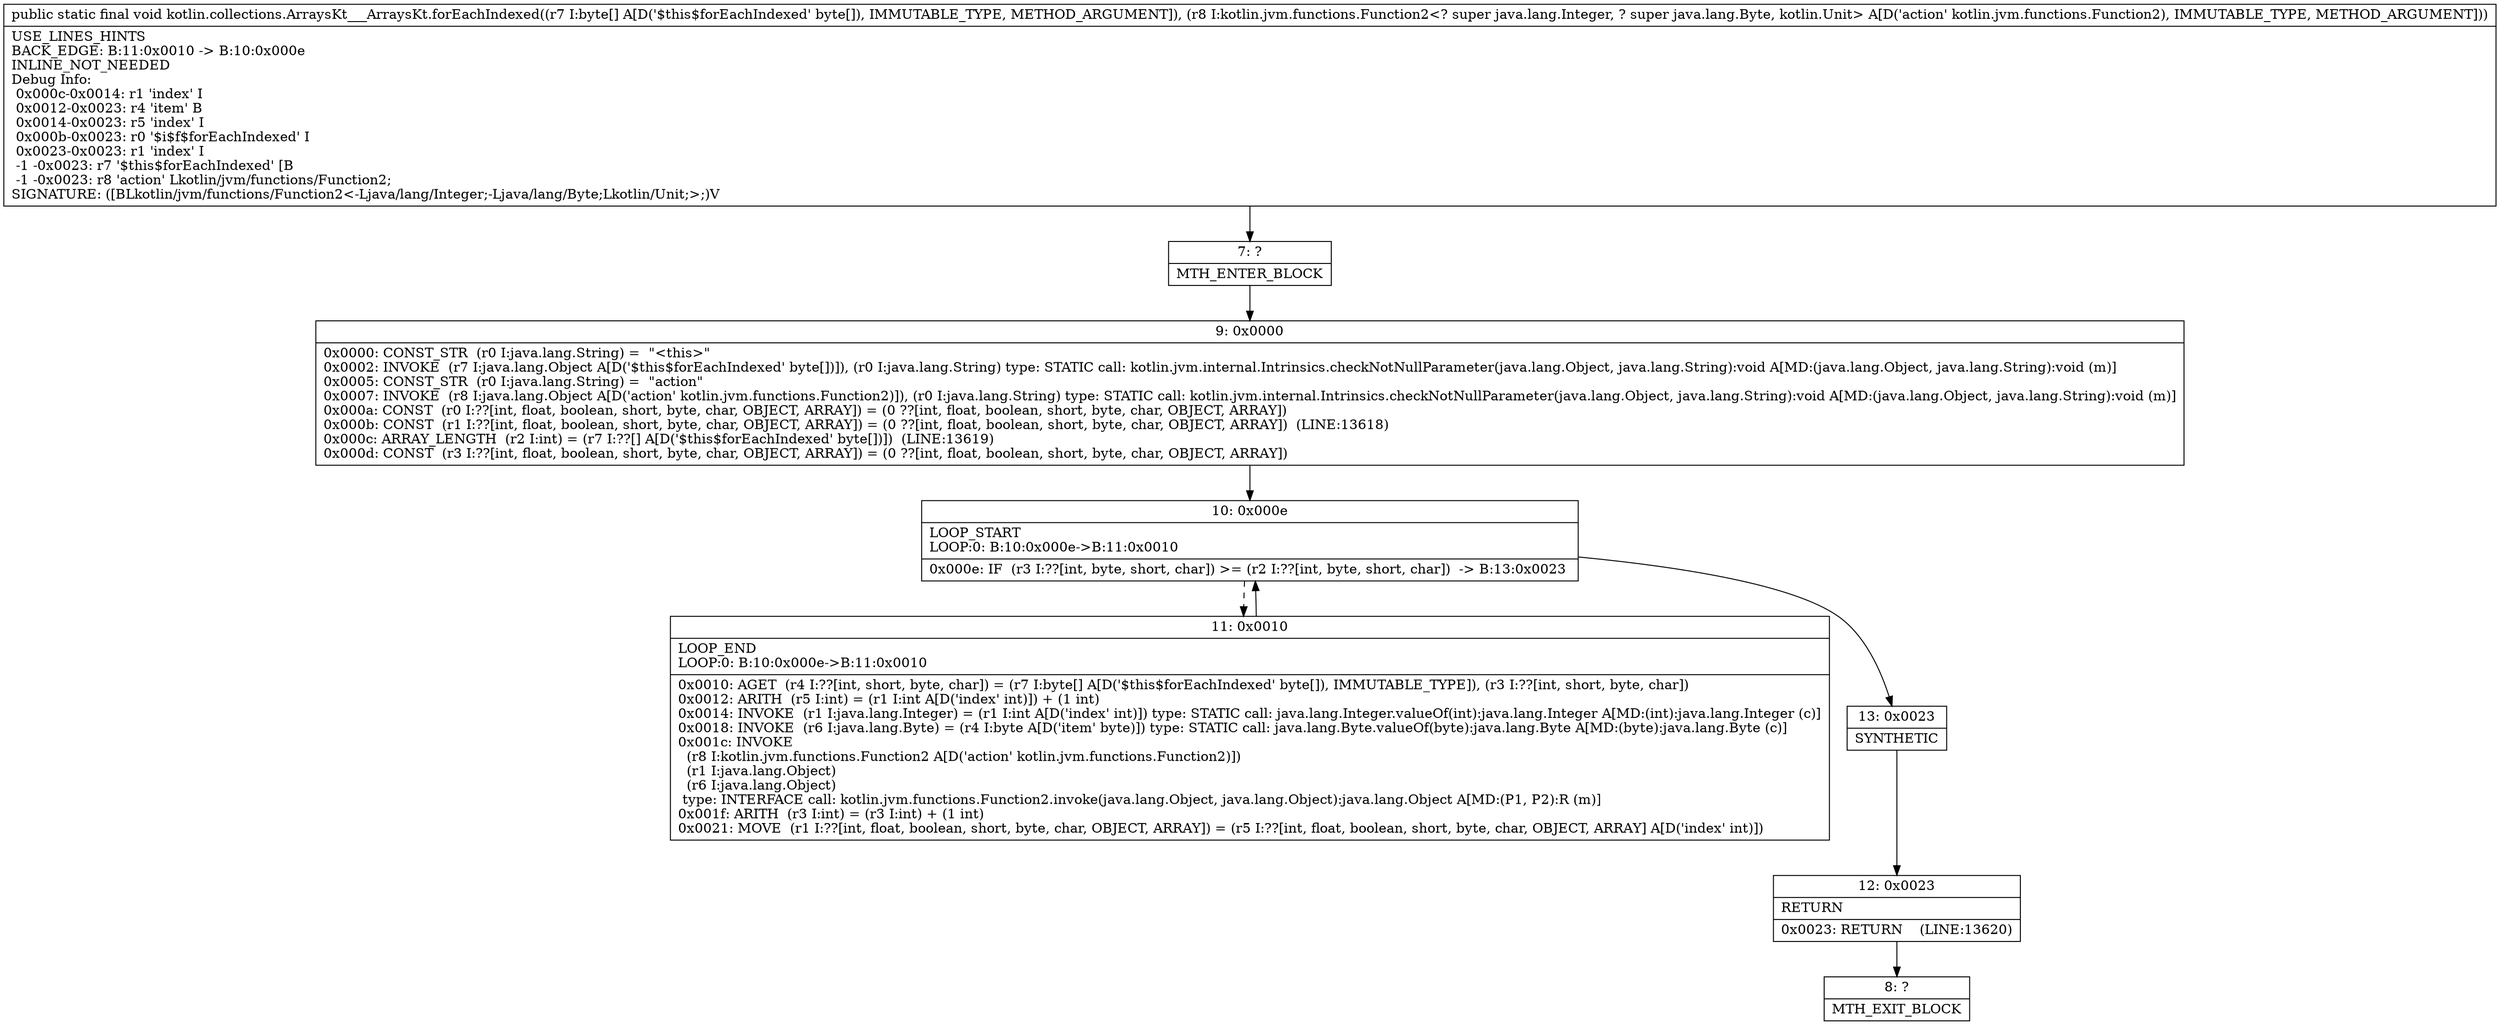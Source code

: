 digraph "CFG forkotlin.collections.ArraysKt___ArraysKt.forEachIndexed([BLkotlin\/jvm\/functions\/Function2;)V" {
Node_7 [shape=record,label="{7\:\ ?|MTH_ENTER_BLOCK\l}"];
Node_9 [shape=record,label="{9\:\ 0x0000|0x0000: CONST_STR  (r0 I:java.lang.String) =  \"\<this\>\" \l0x0002: INVOKE  (r7 I:java.lang.Object A[D('$this$forEachIndexed' byte[])]), (r0 I:java.lang.String) type: STATIC call: kotlin.jvm.internal.Intrinsics.checkNotNullParameter(java.lang.Object, java.lang.String):void A[MD:(java.lang.Object, java.lang.String):void (m)]\l0x0005: CONST_STR  (r0 I:java.lang.String) =  \"action\" \l0x0007: INVOKE  (r8 I:java.lang.Object A[D('action' kotlin.jvm.functions.Function2)]), (r0 I:java.lang.String) type: STATIC call: kotlin.jvm.internal.Intrinsics.checkNotNullParameter(java.lang.Object, java.lang.String):void A[MD:(java.lang.Object, java.lang.String):void (m)]\l0x000a: CONST  (r0 I:??[int, float, boolean, short, byte, char, OBJECT, ARRAY]) = (0 ??[int, float, boolean, short, byte, char, OBJECT, ARRAY]) \l0x000b: CONST  (r1 I:??[int, float, boolean, short, byte, char, OBJECT, ARRAY]) = (0 ??[int, float, boolean, short, byte, char, OBJECT, ARRAY])  (LINE:13618)\l0x000c: ARRAY_LENGTH  (r2 I:int) = (r7 I:??[] A[D('$this$forEachIndexed' byte[])])  (LINE:13619)\l0x000d: CONST  (r3 I:??[int, float, boolean, short, byte, char, OBJECT, ARRAY]) = (0 ??[int, float, boolean, short, byte, char, OBJECT, ARRAY]) \l}"];
Node_10 [shape=record,label="{10\:\ 0x000e|LOOP_START\lLOOP:0: B:10:0x000e\-\>B:11:0x0010\l|0x000e: IF  (r3 I:??[int, byte, short, char]) \>= (r2 I:??[int, byte, short, char])  \-\> B:13:0x0023 \l}"];
Node_11 [shape=record,label="{11\:\ 0x0010|LOOP_END\lLOOP:0: B:10:0x000e\-\>B:11:0x0010\l|0x0010: AGET  (r4 I:??[int, short, byte, char]) = (r7 I:byte[] A[D('$this$forEachIndexed' byte[]), IMMUTABLE_TYPE]), (r3 I:??[int, short, byte, char]) \l0x0012: ARITH  (r5 I:int) = (r1 I:int A[D('index' int)]) + (1 int) \l0x0014: INVOKE  (r1 I:java.lang.Integer) = (r1 I:int A[D('index' int)]) type: STATIC call: java.lang.Integer.valueOf(int):java.lang.Integer A[MD:(int):java.lang.Integer (c)]\l0x0018: INVOKE  (r6 I:java.lang.Byte) = (r4 I:byte A[D('item' byte)]) type: STATIC call: java.lang.Byte.valueOf(byte):java.lang.Byte A[MD:(byte):java.lang.Byte (c)]\l0x001c: INVOKE  \l  (r8 I:kotlin.jvm.functions.Function2 A[D('action' kotlin.jvm.functions.Function2)])\l  (r1 I:java.lang.Object)\l  (r6 I:java.lang.Object)\l type: INTERFACE call: kotlin.jvm.functions.Function2.invoke(java.lang.Object, java.lang.Object):java.lang.Object A[MD:(P1, P2):R (m)]\l0x001f: ARITH  (r3 I:int) = (r3 I:int) + (1 int) \l0x0021: MOVE  (r1 I:??[int, float, boolean, short, byte, char, OBJECT, ARRAY]) = (r5 I:??[int, float, boolean, short, byte, char, OBJECT, ARRAY] A[D('index' int)]) \l}"];
Node_13 [shape=record,label="{13\:\ 0x0023|SYNTHETIC\l}"];
Node_12 [shape=record,label="{12\:\ 0x0023|RETURN\l|0x0023: RETURN    (LINE:13620)\l}"];
Node_8 [shape=record,label="{8\:\ ?|MTH_EXIT_BLOCK\l}"];
MethodNode[shape=record,label="{public static final void kotlin.collections.ArraysKt___ArraysKt.forEachIndexed((r7 I:byte[] A[D('$this$forEachIndexed' byte[]), IMMUTABLE_TYPE, METHOD_ARGUMENT]), (r8 I:kotlin.jvm.functions.Function2\<? super java.lang.Integer, ? super java.lang.Byte, kotlin.Unit\> A[D('action' kotlin.jvm.functions.Function2), IMMUTABLE_TYPE, METHOD_ARGUMENT]))  | USE_LINES_HINTS\lBACK_EDGE: B:11:0x0010 \-\> B:10:0x000e\lINLINE_NOT_NEEDED\lDebug Info:\l  0x000c\-0x0014: r1 'index' I\l  0x0012\-0x0023: r4 'item' B\l  0x0014\-0x0023: r5 'index' I\l  0x000b\-0x0023: r0 '$i$f$forEachIndexed' I\l  0x0023\-0x0023: r1 'index' I\l  \-1 \-0x0023: r7 '$this$forEachIndexed' [B\l  \-1 \-0x0023: r8 'action' Lkotlin\/jvm\/functions\/Function2;\lSIGNATURE: ([BLkotlin\/jvm\/functions\/Function2\<\-Ljava\/lang\/Integer;\-Ljava\/lang\/Byte;Lkotlin\/Unit;\>;)V\l}"];
MethodNode -> Node_7;Node_7 -> Node_9;
Node_9 -> Node_10;
Node_10 -> Node_11[style=dashed];
Node_10 -> Node_13;
Node_11 -> Node_10;
Node_13 -> Node_12;
Node_12 -> Node_8;
}

